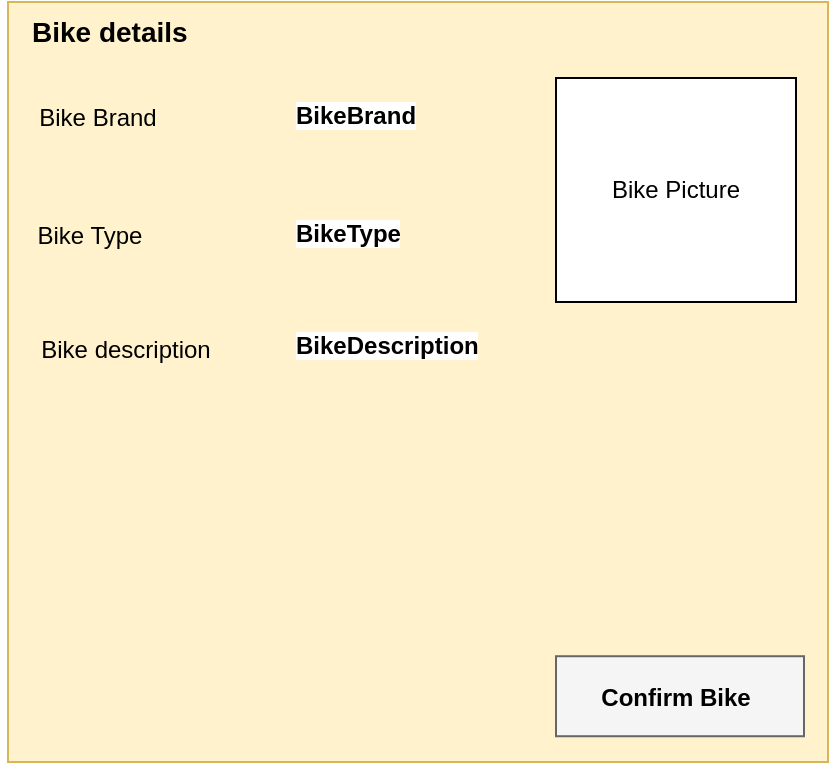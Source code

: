 <mxfile version="14.1.8" type="device"><diagram id="7mIbT5JT-ijhgP4vgvzg" name="Page-1"><mxGraphModel dx="1316" dy="550" grid="1" gridSize="10" guides="1" tooltips="1" connect="1" arrows="1" fold="1" page="1" pageScale="1" pageWidth="827" pageHeight="1169" math="0" shadow="0"><root><mxCell id="0"/><mxCell id="1" parent="0"/><mxCell id="gOh_SH231zUaJQ5bhN8O-12" value="" style="group" vertex="1" connectable="0" parent="1"><mxGeometry x="140" y="850" width="414" height="380" as="geometry"/></mxCell><mxCell id="gOh_SH231zUaJQ5bhN8O-1" value="" style="rounded=0;whiteSpace=wrap;html=1;fillColor=#fff2cc;strokeColor=#d6b656;" vertex="1" parent="gOh_SH231zUaJQ5bhN8O-12"><mxGeometry x="4" width="410" height="380" as="geometry"/></mxCell><mxCell id="gOh_SH231zUaJQ5bhN8O-2" value="Bike Brand" style="text;html=1;strokeColor=none;fillColor=none;align=center;verticalAlign=middle;whiteSpace=wrap;rounded=0;" vertex="1" parent="gOh_SH231zUaJQ5bhN8O-12"><mxGeometry x="4" y="48" width="90" height="20" as="geometry"/></mxCell><mxCell id="gOh_SH231zUaJQ5bhN8O-3" value="Bike Type" style="text;html=1;strokeColor=none;fillColor=none;align=center;verticalAlign=middle;whiteSpace=wrap;rounded=0;" vertex="1" parent="gOh_SH231zUaJQ5bhN8O-12"><mxGeometry y="107.0" width="90" height="20" as="geometry"/></mxCell><mxCell id="gOh_SH231zUaJQ5bhN8O-4" value="&lt;b style=&quot;font-size: 14px;&quot;&gt;&lt;font style=&quot;font-size: 14px;&quot;&gt;Bike details&lt;/font&gt;&lt;/b&gt;" style="text;html=1;strokeColor=none;fillColor=none;align=left;verticalAlign=middle;whiteSpace=wrap;rounded=0;fontSize=14;" vertex="1" parent="gOh_SH231zUaJQ5bhN8O-12"><mxGeometry x="14" y="5.12" width="90" height="20" as="geometry"/></mxCell><mxCell id="gOh_SH231zUaJQ5bhN8O-5" value="Bike Picture" style="rounded=0;whiteSpace=wrap;html=1;" vertex="1" parent="gOh_SH231zUaJQ5bhN8O-12"><mxGeometry x="278" y="38" width="120" height="112" as="geometry"/></mxCell><mxCell id="gOh_SH231zUaJQ5bhN8O-6" value="" style="rounded=0;whiteSpace=wrap;html=1;fillColor=#f5f5f5;strokeColor=#666666;fontColor=#333333;" vertex="1" parent="gOh_SH231zUaJQ5bhN8O-12"><mxGeometry x="278" y="327.12" width="124" height="40" as="geometry"/></mxCell><mxCell id="gOh_SH231zUaJQ5bhN8O-7" value="&lt;h1&gt;&lt;font style=&quot;font-size: 12px&quot;&gt;Confirm Bike&lt;/font&gt;&lt;/h1&gt;" style="text;html=1;strokeColor=none;fillColor=none;spacing=5;spacingTop=-20;whiteSpace=wrap;overflow=hidden;rounded=0;align=center;" vertex="1" parent="gOh_SH231zUaJQ5bhN8O-12"><mxGeometry x="278" y="324.12" width="120" height="30" as="geometry"/></mxCell><mxCell id="gOh_SH231zUaJQ5bhN8O-8" value="Bike description" style="text;html=1;strokeColor=none;fillColor=none;align=center;verticalAlign=middle;whiteSpace=wrap;rounded=0;" vertex="1" parent="gOh_SH231zUaJQ5bhN8O-12"><mxGeometry x="8" y="164.12" width="110" height="20" as="geometry"/></mxCell><mxCell id="gOh_SH231zUaJQ5bhN8O-9" value="&lt;b style=&quot;color: rgb(0, 0, 0); font-family: helvetica; font-size: 12px; font-style: normal; letter-spacing: normal; text-align: center; text-indent: 0px; text-transform: none; word-spacing: 0px;&quot;&gt;BikeBrand&lt;/b&gt;" style="text;whiteSpace=wrap;html=1;labelBackgroundColor=#FFFFFF;" vertex="1" parent="gOh_SH231zUaJQ5bhN8O-12"><mxGeometry x="146" y="43" width="80" height="30" as="geometry"/></mxCell><mxCell id="gOh_SH231zUaJQ5bhN8O-10" value="&lt;b style=&quot;color: rgb(0 , 0 , 0) ; font-family: &amp;#34;helvetica&amp;#34; ; font-size: 12px ; font-style: normal ; letter-spacing: normal ; text-align: center ; text-indent: 0px ; text-transform: none ; word-spacing: 0px&quot;&gt;BikeType&lt;/b&gt;" style="text;whiteSpace=wrap;html=1;labelBackgroundColor=#FFFFFF;" vertex="1" parent="gOh_SH231zUaJQ5bhN8O-12"><mxGeometry x="146" y="102.0" width="80" height="30" as="geometry"/></mxCell><mxCell id="gOh_SH231zUaJQ5bhN8O-11" value="&lt;b style=&quot;color: rgb(0 , 0 , 0) ; font-family: &amp;#34;helvetica&amp;#34; ; font-size: 12px ; font-style: normal ; letter-spacing: normal ; text-align: center ; text-indent: 0px ; text-transform: none ; word-spacing: 0px&quot;&gt;BikeDescription&lt;/b&gt;" style="text;whiteSpace=wrap;html=1;labelBackgroundColor=#FFFFFF;" vertex="1" parent="gOh_SH231zUaJQ5bhN8O-12"><mxGeometry x="146" y="158.12" width="80" height="30" as="geometry"/></mxCell></root></mxGraphModel></diagram></mxfile>
